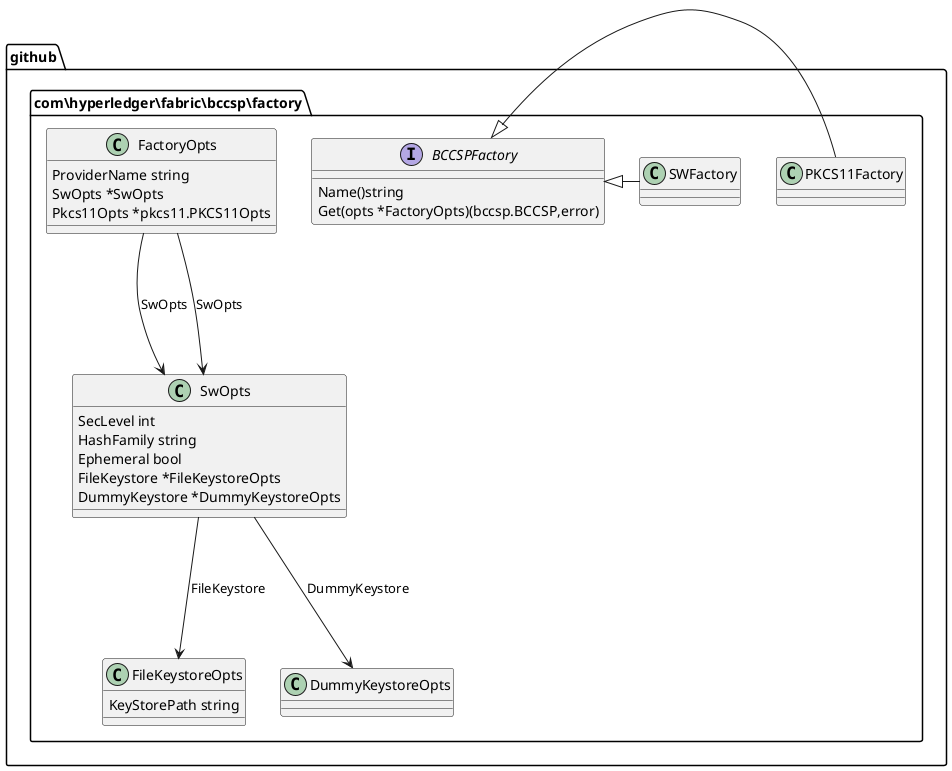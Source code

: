 @startuml
namespace github.com\\hyperledger\\fabric\\bccsp\\factory {
 class FactoryOpts {
  ProviderName string
  SwOpts *SwOpts
  Pkcs11Opts *pkcs11.PKCS11Opts
}
}

namespace github.com\\hyperledger\\fabric\\bccsp\\factory {
 class PKCS11Factory {
}
}
namespace github.com\\hyperledger\\fabric\\bccsp\\factory {
 class SWFactory {
}
}
namespace github.com\\hyperledger\\fabric\\bccsp\\factory {
 class SwOpts {
  SecLevel int
  HashFamily string
  Ephemeral bool
  FileKeystore *FileKeystoreOpts
  DummyKeystore *DummyKeystoreOpts
}
}
namespace github.com\\hyperledger\\fabric\\bccsp\\factory {
 class FileKeystoreOpts {
  KeyStorePath string
}
}
namespace github.com\\hyperledger\\fabric\\bccsp\\factory {
 class DummyKeystoreOpts {
}
}
namespace github.com\\hyperledger\\fabric\\bccsp\\factory {
 interface BCCSPFactory  {
  Name()string
  Get(opts *FactoryOpts)(bccsp.BCCSP,error)
}
}
github.com\\hyperledger\\fabric\\bccsp\\factory.FactoryOpts ---> github.com\\hyperledger\\fabric\\bccsp\\factory.SwOpts : SwOpts
github.com\\hyperledger\\fabric\\bccsp\\factory.FactoryOpts ---> github.com\\hyperledger\\fabric\\bccsp\\factory.SwOpts : SwOpts
github.com\\hyperledger\\fabric\\bccsp\\factory.SwOpts ---> github.com\\hyperledger\\fabric\\bccsp\\factory.FileKeystoreOpts : FileKeystore
github.com\\hyperledger\\fabric\\bccsp\\factory.SwOpts ---> github.com\\hyperledger\\fabric\\bccsp\\factory.DummyKeystoreOpts : DummyKeystore
github.com\\hyperledger\\fabric\\bccsp\\factory.BCCSPFactory <|- github.com\\hyperledger\\fabric\\bccsp\\factory.PKCS11Factory
github.com\\hyperledger\\fabric\\bccsp\\factory.BCCSPFactory <|- github.com\\hyperledger\\fabric\\bccsp\\factory.SWFactory
@enduml